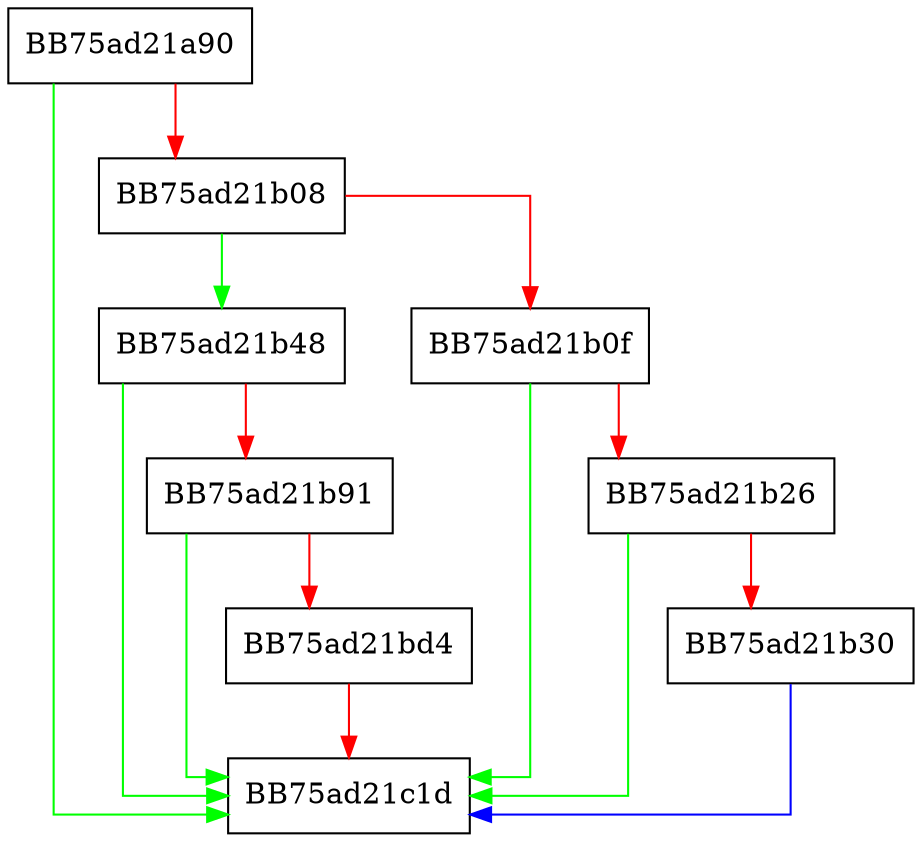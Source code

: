 digraph CreateComplicatedFilter {
  node [shape="box"];
  graph [splines=ortho];
  BB75ad21a90 -> BB75ad21c1d [color="green"];
  BB75ad21a90 -> BB75ad21b08 [color="red"];
  BB75ad21b08 -> BB75ad21b48 [color="green"];
  BB75ad21b08 -> BB75ad21b0f [color="red"];
  BB75ad21b0f -> BB75ad21c1d [color="green"];
  BB75ad21b0f -> BB75ad21b26 [color="red"];
  BB75ad21b26 -> BB75ad21c1d [color="green"];
  BB75ad21b26 -> BB75ad21b30 [color="red"];
  BB75ad21b30 -> BB75ad21c1d [color="blue"];
  BB75ad21b48 -> BB75ad21c1d [color="green"];
  BB75ad21b48 -> BB75ad21b91 [color="red"];
  BB75ad21b91 -> BB75ad21c1d [color="green"];
  BB75ad21b91 -> BB75ad21bd4 [color="red"];
  BB75ad21bd4 -> BB75ad21c1d [color="red"];
}